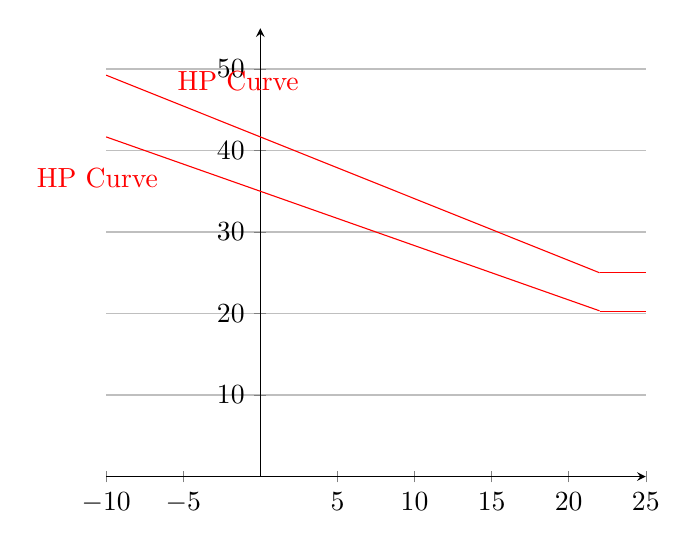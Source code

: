 \begin{tikzpicture}
\begin{axis}[ymajorgrids, clip=false,
          xmax=25,ymax=55,xmin=-10,ymin=0,
          axis lines=middle,
          %enlargelimits
          ]

\addplot[domain=-10:22, color=red,]{(-25*x)/33+(125)/3} node [very near start, above right] {HP Curve};
\addplot[domain=22:25, color=red,]{(25)};

\addplot[domain=-10:22, color=red,]{(-22*x)/33+(105)/3} node [very near start, below left] {HP Curve};
\addplot[domain=22:25, color=red,]{(20.3)};
\end{axis}
\end{tikzpicture}
